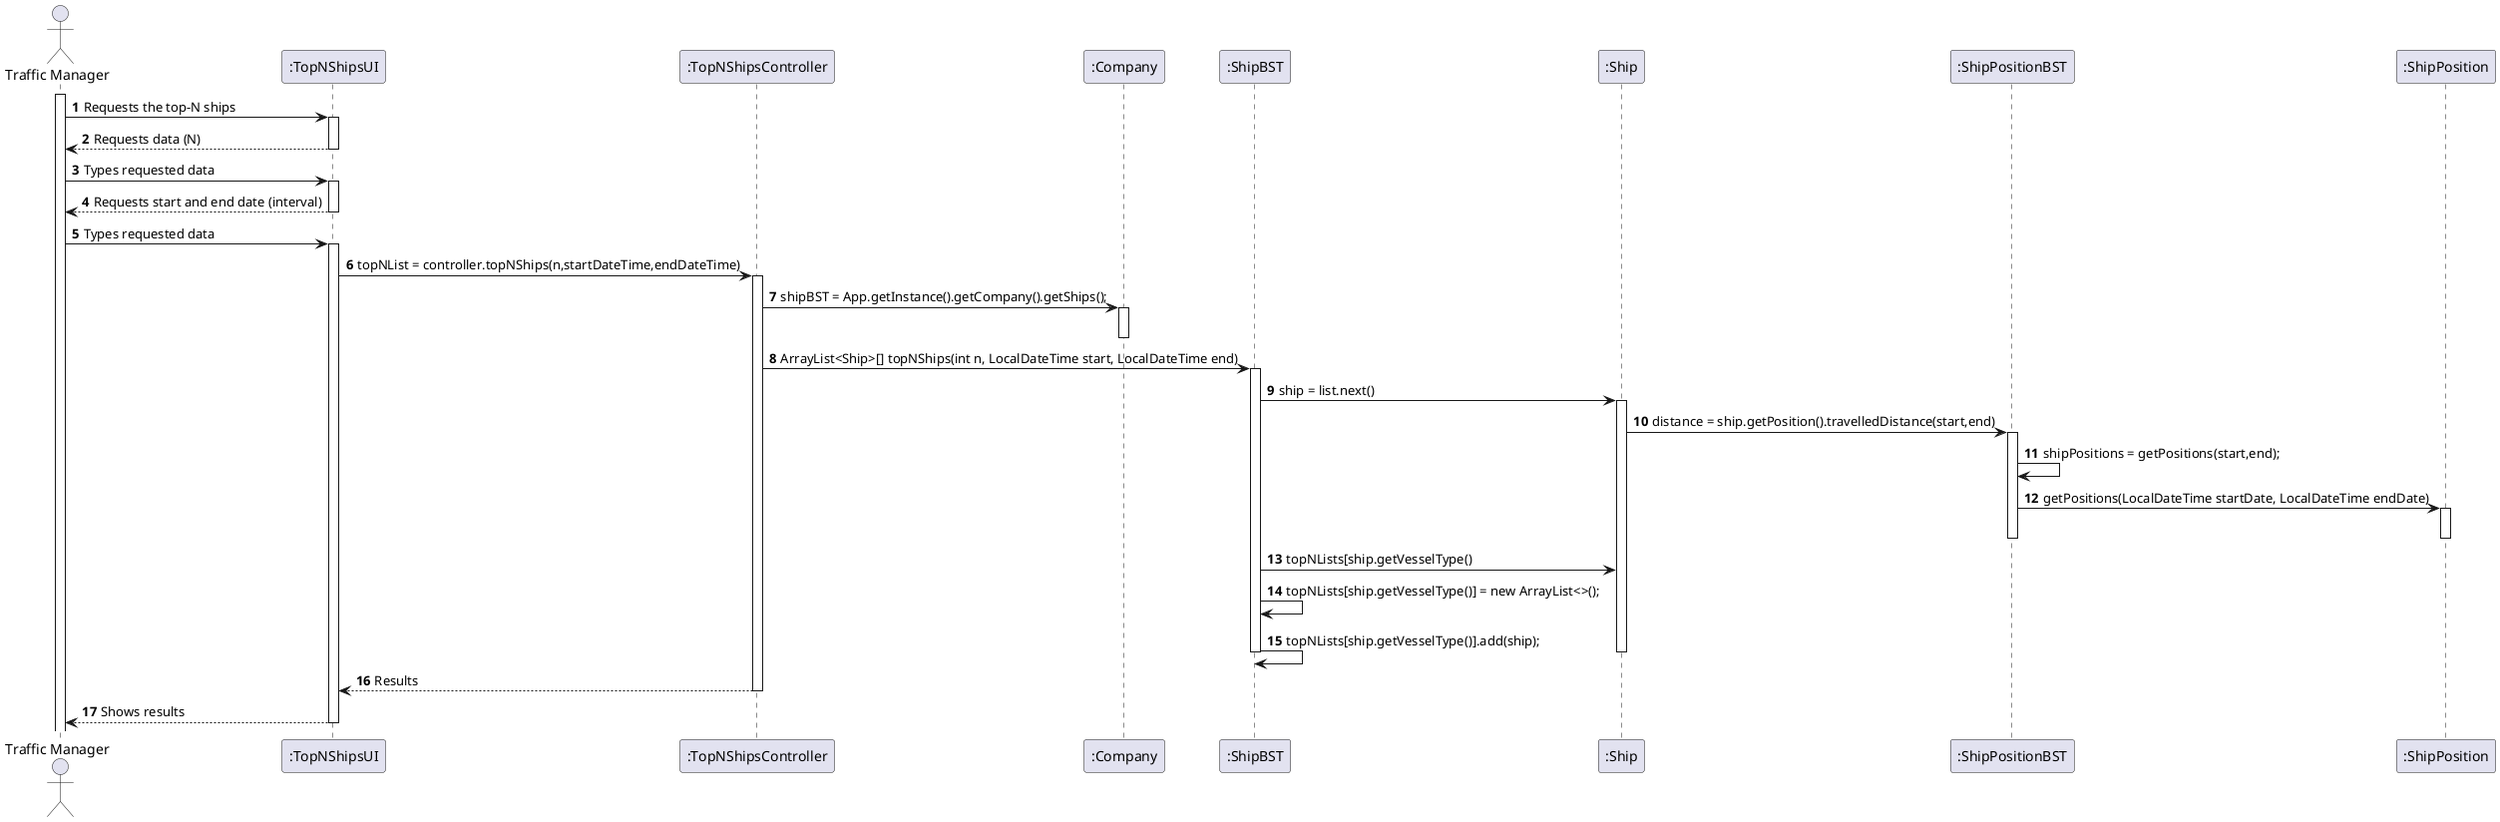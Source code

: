 @startuml
autonumber

'hide footbox
actor "Traffic Manager" as TM

participant ":TopNShipsUI" as UI
participant ":TopNShipsController" as CTRL
participant ":Company" as COM
participant ":ShipBST" as SBST
participant ":Ship" as SM
participant ":ShipPositionBST" as SPBST
participant ":ShipPosition" as SP


activate TM
TM -> UI : Requests the top-N ships
activate UI

UI --> TM : Requests data (N)


deactivate UI

TM -> UI : Types requested data
activate UI
UI --> TM : Requests start and end date (interval)
deactivate UI
TM -> UI : Types requested data
activate UI


UI -> CTRL : topNList = controller.topNShips(n,startDateTime,endDateTime)
activate CTRL

CTRL -> COM : shipBST = App.getInstance().getCompany().getShips();
activate COM
deactivate COM

CTRL -> SBST : ArrayList<Ship>[] topNShips(int n, LocalDateTime start, LocalDateTime end)
activate SBST
SBST -> SM : ship = list.next()
activate SM
SM -> SPBST : distance = ship.getPosition().travelledDistance(start,end)
activate SPBST
SPBST -> SPBST : shipPositions = getPositions(start,end);
SPBST -> SP : getPositions(LocalDateTime startDate, LocalDateTime endDate)
activate SP
deactivate SP
deactivate SPBST

SBST -> SM : topNLists[ship.getVesselType()
SBST -> SBST : topNLists[ship.getVesselType()] = new ArrayList<>();
SBST -> SBST : topNLists[ship.getVesselType()].add(ship);

deactivate SM

deactivate SBST
CTRL --> UI : Results
deactivate CTRL
UI --> TM : Shows results
deactivate UI

@enduml